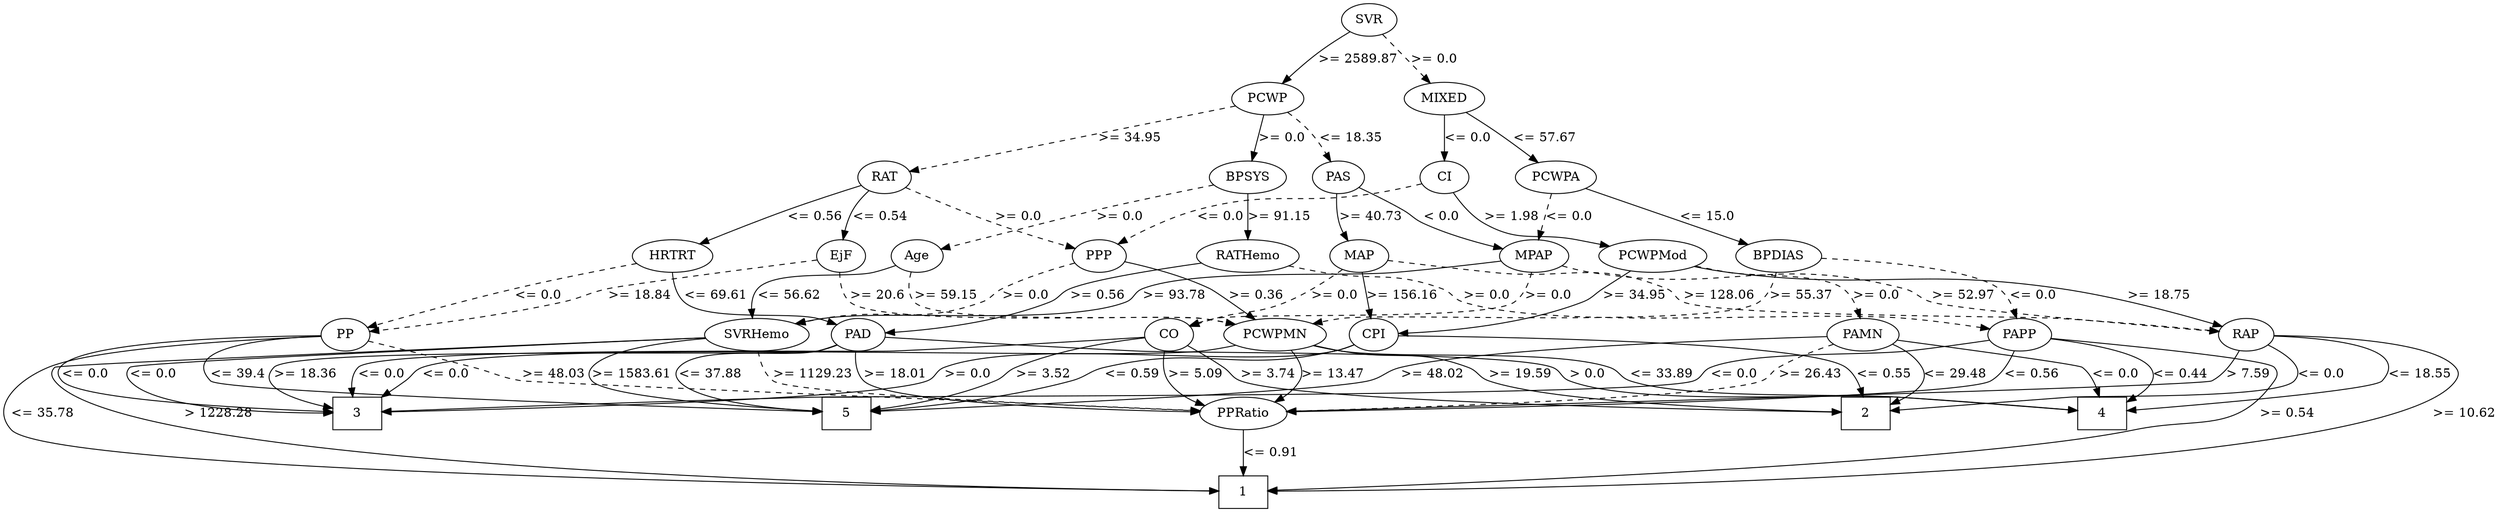 strict digraph G {
	graph [bb="0,0,2218.4,558"];
	node [label="\N"];
	1	[height=0.5,
		pos="1099.4,18",
		shape=box,
		width=0.75];
	2	[height=0.5,
		pos="1656.4,105",
		shape=box,
		width=0.75];
	3	[height=0.5,
		pos="311.44,105",
		shape=box,
		width=0.75];
	4	[height=0.5,
		pos="1867.4,105",
		shape=box,
		width=0.75];
	5	[height=0.5,
		pos="745.44,105",
		shape=box,
		width=0.75];
	RAP	[height=0.5,
		pos="1996.4,192",
		width=0.77778];
	RAP -> 1	[label=">= 10.62",
		lp="2192.4,105",
		op=">=",
		param=10.62,
		pos="e,1126.7,19.638 2024.3,189.96 2071.2,187.55 2162.7,179.84 2182.4,156 2186.7,150.87 2186.2,146.54 2182.4,141 2147.1,88.374 2111.8,\
102.72 2050.4,87 1872.9,41.549 1291,23.849 1137.1,19.898",
		style=solid];
	RAP -> 2	[label="<= 0.0",
		lp="2059.4,148.5",
		op="<=",
		param=0.0,
		pos="e,1683.7,108.73 2016.6,179.38 2032.1,169.05 2049,153.66 2037.4,141 2021.9,124.06 1854.3,125.11 1831.4,123 1784.1,118.63 1729.5,113.28 \
1694.1,109.76",
		style=solid];
	RAP -> 4	[label="<= 18.55",
		lp="2152.4,148.5",
		op="<=",
		param=18.55,
		pos="e,1894.5,108.79 2024.5,189.22 2069.2,185.38 2149,173.82 2120.4,141 2113.4,132.93 1973.1,117.12 1904.5,109.84",
		style=solid];
	PPRatio	[height=0.5,
		pos="1099.4,105",
		width=1.1013];
	RAP -> PPRatio	[label="> 7.59",
		lp="1992.9,148.5",
		op=">",
		param=7.59,
		pos="e,1139,107.38 1988.7,174.35 1982.4,162.76 1972.2,148.16 1958.4,141 1949.4,136.29 1330.7,114.15 1149,107.74",
		style=solid];
	PPRatio -> 1	[label="<= 0.91",
		lp="1121.9,61.5",
		op="<=",
		param=0.91,
		pos="e,1099.4,36.175 1099.4,86.799 1099.4,75.163 1099.4,59.548 1099.4,46.237",
		style=solid];
	PAS	[height=0.5,
		pos="1174.4,366",
		width=0.75];
	MAP	[height=0.5,
		pos="1205.4,279",
		width=0.84854];
	PAS -> MAP	[label=">= 40.73",
		lp="1201.4,322.5",
		op=">=",
		param=40.73,
		pos="e,1189.1,294.48 1172,347.79 1171.2,337.88 1171.5,325.38 1175.4,315 1177.1,310.59 1179.6,306.36 1182.5,302.45",
		style=solid];
	MPAP	[height=0.5,
		pos="1359.4,279",
		width=0.97491];
	PAS -> MPAP	[label="< 0.0",
		lp="1265.4,322.5",
		op="<",
		param=0.0,
		pos="e,1328.5,287.52 1193,352.76 1215.2,338.07 1249.7,315.37 1250.4,315 1272.2,304.6 1297.7,296.21 1318.7,290.25",
		style=solid];
	MAP -> RAP	[label=">= 128.06",
		lp="1521.4,235.5",
		op=">=",
		param=128.06,
		pos="e,1969,196.32 1234.8,273.14 1256.9,269.55 1288.1,264.67 1315.4,261 1385.5,251.6 1408.1,269.93 1473.4,243 1483.4,238.9 1482.4,231.79 \
1492.4,228 1563.7,201.16 1758.6,215.97 1834.4,210 1877.2,206.64 1926.1,201.29 1958.9,197.5",
		style=dashed];
	CPI	[height=0.5,
		pos="1221.4,192",
		width=0.75];
	MAP -> CPI	[label=">= 156.16",
		lp="1242.4,235.5",
		op=">=",
		param=156.16,
		pos="e,1218.3,209.89 1208.7,260.8 1210.9,249.09 1213.8,233.34 1216.4,219.97",
		style=solid];
	CO	[height=0.5,
		pos="1031.4,192",
		width=0.75];
	MAP -> CO	[label=">= 0.0",
		lp="1177.4,235.5",
		op=">=",
		param=0.0,
		pos="e,1052.5,203.71 1188.7,263.64 1174.9,252.49 1154.5,237.4 1134.4,228 1106.5,214.92 1096.4,220.63 1067.4,210 1065.6,209.32 1063.7,\
208.58 1061.8,207.81",
		style=dashed];
	MPAP -> RAP	[label=">= 52.97",
		lp="1740.4,235.5",
		op=">=",
		param=52.97,
		pos="e,1968.8,195.93 1385.1,266.59 1391,264.38 1397.4,262.34 1403.4,261 1524.8,234.3 1562.1,273.91 1682.4,243 1697.7,239.09 1699.3,232.35 \
1714.4,228 1737.4,221.38 1886.8,204.76 1958.4,197.05",
		style=dashed];
	MPAP -> CO	[label=">= 0.0",
		lp="1368.4,235.5",
		op=">=",
		param=0.0,
		pos="e,1051.5,204.09 1356.6,260.71 1353.7,249.46 1348.2,235.51 1337.4,228 1288.2,193.48 1125.6,225.1 1067.4,210 1065.3,209.44 1063.1,\
208.74 1060.9,207.96",
		style=dashed];
	SVRHemo	[height=0.5,
		pos="662.44,192",
		width=1.3902];
	MPAP -> SVRHemo	[label=">= 93.78",
		lp="1036.4,235.5",
		op=">=",
		param=93.78,
		pos="e,698.35,204.67 1326.6,272.47 1303.9,268.79 1272.9,264.09 1245.4,261 1193.4,255.13 1059.2,262.06 1010.4,243 1000.4,239.09 1001.5,\
231.86 991.44,228 935.32,206.4 780.67,220.38 721.44,210 717.07,209.23 712.56,208.27 708.07,207.19",
		style=solid];
	PAD	[height=0.5,
		pos="759.44,192",
		width=0.79437];
	PAD -> 3	[label=">= 18.36",
		lp="263.44,148.5",
		op=">=",
		param=18.36,
		pos="e,284.31,113.17 738.24,179.8 732.89,177.46 727.07,175.31 721.44,174 695.23,167.89 256.11,175.38 237.44,156 221.51,139.47 248.77,\
125.33 274.58,116.35",
		style=solid];
	PAD -> 4	[label="> 0.0",
		lp="1404.4,148.5",
		op=">",
		param=0.0,
		pos="e,1840.2,108.97 787.76,188.74 832.05,185.26 920.4,178.5 995.44,174 1037.1,171.5 1331.4,170.62 1370.4,156 1380.5,152.23 1379.4,144.83 \
1389.4,141 1452.5,117 1625.2,128.26 1692.4,123 1739.9,119.29 1794.4,113.79 1829.8,110.06",
		style=solid];
	PAD -> 5	[label="<= 37.88",
		lp="623.44,148.5",
		op="<=",
		param=37.88,
		pos="e,718.34,106.35 737.72,180.05 732.49,177.76 726.85,175.57 721.44,174 694.7,166.24 615.66,177.06 597.44,156 564.99,118.51 654.36,\
109.06 708.11,106.73",
		style=solid];
	PAD -> PPRatio	[label=">= 18.01",
		lp="786.44,148.5",
		op=">=",
		param=18.01,
		pos="e,1059.8,107.2 754.62,174.07 752.66,163.26 752.44,149.69 760.44,141 779.64,120.14 960.1,110.9 1049.6,107.57",
		style=solid];
	PAMN	[height=0.5,
		pos="1651.4,192",
		width=1.0139];
	PAMN -> 2	[label="<= 29.48",
		lp="1730.4,148.5",
		op="<=",
		param=29.48,
		pos="e,1683.5,120.13 1678,179.41 1687.5,173.8 1697.1,166.07 1702.4,156 1708.2,145.02 1701.5,134.62 1691.5,126.18",
		style=solid];
	PAMN -> 4	[label="<= 0.0",
		lp="1875.4,148.5",
		op="<=",
		param=0.0,
		pos="e,1864.1,123.4 1685.4,185.28 1740.2,176.01 1842.3,158.48 1845.4,156 1852.7,150.26 1857.6,141.62 1861,133.12",
		style=solid];
	PAMN -> 5	[label=">= 48.02",
		lp="1265.4,148.5",
		op=">=",
		param=48.02,
		pos="e,772.74,107.58 1614.7,191.65 1542,192.13 1374.9,189.11 1239.4,156 1222.6,151.88 1220.3,145.04 1203.4,141 1163,131.31 884.96,114.2 \
782.9,108.18",
		style=solid];
	PAMN -> PPRatio	[label=">= 26.43",
		lp="1604.4,148.5",
		op=">=",
		param=26.43,
		pos="e,1139.2,106.07 1624.3,179.73 1610.2,173.45 1593,165.07 1578.4,156 1569.3,150.31 1569.5,144.91 1559.4,141 1485.9,112.28 1252.6,107.04 \
1149.4,106.15",
		style=dashed];
	PCWP	[height=0.5,
		pos="1135.4,453",
		width=0.97491];
	PCWP -> PAS	[label="<= 18.35",
		lp="1182.4,409.5",
		op="<=",
		param=18.35,
		pos="e,1166.9,383.47 1143.1,435.21 1148.7,423.14 1156.3,406.64 1162.6,392.89",
		style=dashed];
	BPSYS	[height=0.5,
		pos="1084.4,366",
		width=1.0471];
	PCWP -> BPSYS	[label=">= 0.0",
		lp="1129.4,409.5",
		op=">=",
		param=0.0,
		pos="e,1092.5,383.99 1123.2,435.94 1119,430.1 1114.3,423.37 1110.4,417 1105.8,409.41 1101.2,400.9 1097.1,393.08",
		style=solid];
	RAT	[height=0.5,
		pos="795.44,366",
		width=0.76389];
	PCWP -> RAT	[label=">= 34.95",
		lp="1011.4,409.5",
		op=">=",
		param=34.95,
		pos="e,820.73,373.32 1104.7,444.31 1041.5,428.52 897.61,392.54 830.77,375.83",
		style=dashed];
	RATHemo	[height=0.5,
		pos="1084.4,279",
		width=1.375];
	BPSYS -> RATHemo	[label=">= 91.15",
		lp="1110.4,322.5",
		op=">=",
		param=91.15,
		pos="e,1084.4,297.18 1084.4,347.8 1084.4,336.16 1084.4,320.55 1084.4,307.24",
		style=solid];
	Age	[height=0.5,
		pos="811.44,279",
		width=0.75];
	BPSYS -> Age	[label=">= 0.0",
		lp="944.44,322.5",
		op=">=",
		param=0.0,
		pos="e,834.67,288.44 1048.5,360.15 1015.7,355.01 966.28,345.46 925.44,330 912.6,325.14 910.83,320.91 898.44,315 880.91,306.65 860.84,\
298.48 844.39,292.14",
		style=dashed];
	PPP	[height=0.5,
		pos="968.44,279",
		width=0.75];
	RAT -> PPP	[label=">= 0.0",
		lp="879.44,322.5",
		op=">=",
		param=0.0,
		pos="e,943.02,285.62 810.68,350.83 823.24,339.79 841.92,324.75 860.44,315 883.47,302.87 911.49,293.94 933.21,288.14",
		style=dashed];
	HRTRT	[height=0.5,
		pos="591.44,279",
		width=1.1013];
	RAT -> HRTRT	[label="<= 0.56",
		lp="731.94,322.5",
		op="<=",
		param=0.56,
		pos="e,619.52,292.03 772.41,355.73 755.07,348.73 730.73,338.84 709.44,330 682.47,318.8 652.14,305.94 628.98,296.07",
		style=solid];
	EjF	[height=0.5,
		pos="739.44,279",
		width=0.75];
	RAT -> EjF	[label="<= 0.54",
		lp="789.94,322.5",
		op="<=",
		param=0.54,
		pos="e,747.62,296.16 782.33,349.74 777.43,343.75 771.96,336.71 767.44,330 762.17,322.17 756.96,313.28 752.49,305.18",
		style=solid];
	PCWPMod	[height=0.5,
		pos="1464.4,279",
		width=1.4444];
	PCWPMod -> RAP	[label=">= 18.75",
		lp="1912.4,235.5",
		op=">=",
		param=18.75,
		pos="e,1972.6,201.76 1501.6,266.3 1509.4,264.22 1517.6,262.31 1525.4,261 1656.7,239.01 1693.3,265.72 1824.4,243 1873.7,234.47 1928.8,\
216.96 1963.1,205.1",
		style=solid];
	PCWPMod -> PAMN	[label=">= 0.0",
		lp="1659.4,235.5",
		op=">=",
		param=0.0,
		pos="e,1648.3,209.94 1502.7,266.71 1510.2,264.67 1518,262.67 1525.4,261 1571.2,250.69 1592.5,271.9 1629.4,243 1636.9,237.14 1641.9,228.2 \
1645.2,219.49",
		style=dashed];
	PCWPMod -> CPI	[label=">= 34.95",
		lp="1445.4,235.5",
		op=">=",
		param=34.95,
		pos="e,1248.4,194.55 1445.5,262.16 1429.8,249.26 1408.4,232.47 1398.4,228 1352.9,207.57 1295.5,199.02 1258.7,195.47",
		style=solid];
	CPI -> 2	[label="<= 0.55",
		lp="1668.9,148.5",
		op="<=",
		param=0.55,
		pos="e,1653.5,123.23 1248.6,190.29 1335.6,187.8 1603.1,178.38 1634.4,156 1642.2,150.47 1647.2,141.6 1650.5,132.86",
		style=solid];
	CPI -> 3	[label=">= 0.0",
		lp="850.44,148.5",
		op=">=",
		param=0.0,
		pos="e,338.68,106.96 1201.4,179.85 1196.3,177.51 1190.8,175.35 1185.4,174 1109,154.82 905.17,183.71 831.44,156 821.37,152.21 822.47,144.88 \
812.44,141 769.6,124.43 457.8,111.42 348.87,107.34",
		style=solid];
	CPI -> 5	[label="<= 0.59",
		lp="1000.9,148.5",
		op="<=",
		param=0.59,
		pos="e,772.47,109.02 1201,179.81 1196,177.53 1190.6,175.41 1185.4,174 1096.3,149.91 1068.2,177.59 978.44,156 961.19,151.85 958.49,145.92 \
941.44,141 887.17,125.34 822.33,115.41 782.52,110.28",
		style=solid];
	PCWPA	[height=0.5,
		pos="1370.4,366",
		width=1.1555];
	PCWPA -> MPAP	[label="<= 0.0",
		lp="1384.4,322.5",
		op="<=",
		param=0.0,
		pos="e,1361.7,297.18 1368.2,347.8 1366.7,336.16 1364.7,320.55 1363,307.24",
		style=dashed];
	BPDIAS	[height=0.5,
		pos="1576.4,279",
		width=1.1735];
	PCWPA -> BPDIAS	[label="<= 15.0",
		lp="1507.9,322.5",
		op="<=",
		param=15.0,
		pos="e,1547.2,292.07 1399.5,353 1435.7,338.08 1497.6,312.55 1537.7,295.98",
		style=solid];
	PCWPMN	[height=0.5,
		pos="1126.4,192",
		width=1.3902];
	BPDIAS -> PCWPMN	[label=">= 55.37",
		lp="1592.4,235.5",
		op=">=",
		param=55.37,
		pos="e,1162,204.69 1573.6,260.65 1570.8,249.37 1565.2,235.42 1554.4,228 1520.6,204.74 1225.9,216.73 1185.4,210 1181,209.26 1176.4,208.31 \
1171.9,207.22",
		style=dashed];
	PAPP	[height=0.5,
		pos="1793.4,192",
		width=0.88889];
	BPDIAS -> PAPP	[label="<= 0.0",
		lp="1801.4,235.5",
		op="<=",
		param=0.0,
		pos="e,1789.9,209.93 1617.9,274.99 1667.6,270.63 1747.2,261.02 1770.4,243 1778,237.13 1783.2,228.19 1786.7,219.48",
		style=dashed];
	PCWPMN -> 2	[label=">= 19.59",
		lp="1344.4,148.5",
		op=">=",
		param=19.59,
		pos="e,1629.3,107.16 1163.1,179.71 1170.4,177.65 1178.2,175.64 1185.4,174 1233.8,163.12 1249.3,173.92 1295.4,156 1306.8,151.59 1306.9,\
145.08 1318.4,141 1373.1,121.62 1543.4,111.35 1619.3,107.64",
		style=solid];
	PCWPMN -> 3	[label="<= 0.0",
		lp="393.44,148.5",
		op="<=",
		param=0.0,
		pos="e,330.13,123.04 1090.9,179.18 1083.2,177.08 1075.1,175.19 1067.4,174 991.31,162.24 446.84,182.3 374.44,156 366.26,153.03 351.13,\
141.12 337.74,129.66",
		style=solid];
	PCWPMN -> 4	[label="<= 33.89",
		lp="1472.4,148.5",
		op="<=",
		param=33.89,
		pos="e,1840.2,108.85 1162.4,179.38 1169.9,177.3 1177.9,175.36 1185.4,174 1289.8,155.22 1323,190.04 1423.4,156 1435,152.08 1434.9,144.9 \
1446.4,141 1498.4,123.47 1637.8,127.65 1692.4,123 1739.8,118.96 1794.4,113.54 1829.8,109.91",
		style=solid];
	PCWPMN -> PPRatio	[label=">= 13.47",
		lp="1173.4,148.5",
		op=">=",
		param=13.47,
		pos="e,1124.9,119.13 1139.6,174.45 1145.8,164.54 1150.8,151.82 1145.4,141 1142.5,135.1 1138.1,129.92 1133.1,125.49",
		style=solid];
	CO -> 2	[label=">= 3.74",
		lp="1118.9,148.5",
		op=">=",
		param=3.74,
		pos="e,1629.3,105.57 1049,177.78 1057.6,171.26 1068.1,163.25 1077.4,156 1085.9,149.41 1086.4,144.84 1096.4,141 1192.3,104.33 1509.8,104.31 \
1619.1,105.46",
		style=solid];
	CO -> 3	[label="<= 0.0",
		lp="331.44,148.5",
		op="<=",
		param=0.0,
		pos="e,306.43,123.11 1004.8,188.76 961.38,185.17 872.68,178.13 797.44,174 770.52,172.52 331.34,175.23 312.44,156 306.62,150.08 305.01,\
141.61 305.27,133.31",
		style=solid];
	CO -> 5	[label=">= 3.52",
		lp="918.94,148.5",
		op=">=",
		param=3.52,
		pos="e,772.5,110.85 1005.5,186.86 977.68,181.83 932.65,171.99 896.44,156 885.27,151.07 884.57,146 873.44,141 844.04,127.78 808.53,118.56 \
782.39,112.91",
		style=solid];
	CO -> PPRatio	[label=">= 5.09",
		lp="1054.9,148.5",
		op=">=",
		param=5.09,
		pos="e,1066.3,115.19 1027.7,174.03 1026.3,163.73 1026.4,150.74 1032.4,141 1038.2,131.7 1047.3,124.75 1057,119.6",
		style=solid];
	CI	[height=0.5,
		pos="1250.4,366",
		width=0.75];
	CI -> PCWPMod	[label=">= 1.98",
		lp="1336.9,322.5",
		op=">=",
		param=1.98,
		pos="e,1425.8,291.21 1264.9,350.47 1277.1,339.07 1295.5,323.73 1314.4,315 1351.1,298.13 1364.2,306.42 1403.4,297 1407.5,296.02 1411.8,\
294.95 1416,293.84",
		style=solid];
	CI -> PPP	[label="<= 0.0",
		lp="1061.4,322.5",
		op="<=",
		param=0.0,
		pos="e,983.92,293.81 1229.3,354.63 1223.3,352.09 1216.7,349.63 1210.4,348 1137.8,329.11 1113,355.78 1042.4,330 1024,323.25 1005.7,310.94 \
991.88,300.22",
		style=dashed];
	PPP -> PCWPMN	[label=">= 0.36",
		lp="1109.9,235.5",
		op=">=",
		param=0.36,
		pos="e,1110.3,209.16 992.33,270.53 1017,262.64 1053.6,250.35 1066.4,243 1079.4,235.61 1092.3,225.34 1102.8,216.03",
		style=solid];
	PPP -> SVRHemo	[label=">= 0.0",
		lp="904.44,235.5",
		op=">=",
		param=0.0,
		pos="e,698.73,204.4 945.39,269.56 928.44,263.05 905.05,253.42 885.44,243 874.66,237.27 873.89,232.21 862.44,228 803.15,206.19 783.31,\
222.78 721.44,210 717.27,209.14 712.96,208.13 708.67,207.05",
		style=dashed];
	SVRHemo -> 1	[label="> 1228.28",
		lp="231.94,105",
		op=">",
		param=1228.28,
		pos="e,1072.4,19.824 613.33,188.46 466.84,180.85 42.896,158.6 40.438,156 35.858,151.16 36.467,146.35 40.438,141 102.79,56.922 882.05,\
26.168 1062.4,20.154",
		style=solid];
	SVRHemo -> 3	[label="<= 0.0",
		lp="127.44,148.5",
		op="<=",
		param=0.0,
		pos="e,284.26,106.53 613.23,188.33 478.39,180.96 112.74,160.58 108.44,156 103.87,151.14 104.14,146.1 108.44,141 129.18,116.37 221.2,109.07 \
273.95,106.91",
		style=solid];
	SVRHemo -> 5	[label=">= 1583.61",
		lp="554.94,148.5",
		op=">=",
		param=1583.61,
		pos="e,718.13,106.06 612.83,188.91 562.13,184.98 494.51,173.66 522.44,141 545.88,113.59 650.87,107.5 708.04,106.25",
		style=solid];
	SVRHemo -> PPRatio	[label=">= 1129.23",
		lp="717.94,148.5",
		op=">=",
		param=1129.23,
		pos="e,1060.3,108.24 665.71,173.75 668.8,162.51 674.65,148.58 685.44,141 700.17,130.66 943.61,115.17 1050.2,108.84",
		style=dashed];
	MIXED	[height=0.5,
		pos="1250.4,453",
		width=1.125];
	MIXED -> PCWPA	[label="<= 57.67",
		lp="1343.4,409.5",
		op="<=",
		param=57.67,
		pos="e,1349.7,381.71 1271.1,437.39 1290.5,423.64 1319.7,402.93 1341.5,387.53",
		style=solid];
	MIXED -> CI	[label="<= 0.0",
		lp="1269.4,409.5",
		op="<=",
		param=0.0,
		pos="e,1250.4,384.18 1250.4,434.8 1250.4,423.16 1250.4,407.55 1250.4,394.24",
		style=solid];
	RATHemo -> PAD	[label=">= 0.56",
		lp="968.94,235.5",
		op=">=",
		param=0.56,
		pos="e,787.65,195.83 1042.8,269.02 1008.8,261.39 963.59,250.52 946.44,243 935.26,238.1 934.71,232.69 923.44,228 882.27,210.88 831.66,\
201.72 797.64,197.12",
		style=solid];
	RATHemo -> PAPP	[label=">= 0.0",
		lp="1314.4,235.5",
		op=">=",
		param=0.0,
		pos="e,1763.7,199.29 1126,268.91 1138.6,266.24 1152.6,263.4 1165.4,261 1214.1,251.91 1229.9,262.42 1275.4,243 1285.7,238.64 1285,231.75 \
1295.4,228 1379.6,197.83 1608.6,219.82 1697.4,210 1716,207.95 1736.3,204.52 1753.5,201.27",
		style=dashed];
	Age -> PCWPMN	[label=">= 59.15",
		lp="832.44,235.5",
		op=">=",
		param=59.15,
		pos="e,1090.5,204.65 803.99,261.53 800.32,250.64 798.22,236.8 806.44,228 826.27,206.75 1038.8,215.05 1067.4,210 1071.8,209.23 1076.3,\
208.26 1080.8,207.18",
		style=dashed];
	Age -> SVRHemo	[label="<= 56.62",
		lp="693.44,235.5",
		op="<=",
		param=56.62,
		pos="e,659.32,210.43 790.89,267.11 785.94,264.82 780.58,262.61 775.44,261 728.99,246.47 700.7,278.52 667.44,243 661.82,237 659.66,228.64 \
659.17,220.48",
		style=solid];
	PAPP -> 1	[label=">= 0.54",
		lp="2023.9,105",
		op=">=",
		param=0.54,
		pos="e,1126.5,19.967 1824.9,188.28 1883.2,182.94 2003.2,170.31 2015.4,156 2019.8,150.93 2019,146.65 2015.4,141 1986,94.202 1956.7,101.57 \
1903.4,87 1755.8,46.639 1274.2,25.63 1136.5,20.348",
		style=solid];
	PAPP -> 3	[label="<= 0.0",
		lp="1536.4,148.5",
		op="<=",
		param=0.0,
		pos="e,338.46,107.34 1763.7,185.13 1744.8,181.55 1719.7,177.08 1697.4,174 1617.8,162.98 1592,186.12 1517.4,156 1507.5,151.97 1508.6,144.64 \
1498.4,141 1457.2,126.15 753.26,124.44 709.44,123 576.63,118.65 418.98,111.25 348.59,107.83",
		style=solid];
	PAPP -> 4	[label="<= 0.44",
		lp="1931.9,148.5",
		op="<=",
		param=0.44,
		pos="e,1894,123.18 1825.6,190.76 1852,188.65 1888,180.96 1906.4,156 1912.7,147.52 1908.8,138.39 1901.5,130.29",
		style=solid];
	PAPP -> PPRatio	[label="<= 0.56",
		lp="1797.9,148.5",
		op="<=",
		param=0.56,
		pos="e,1138.9,107.11 1787,173.96 1781.8,162.51 1773.1,148.24 1760.4,141 1734,125.87 1298.4,111.81 1149.1,107.41",
		style=solid];
	HRTRT -> PAD	[label="<= 69.61",
		lp="630.44,235.5",
		op="<=",
		param=69.61,
		pos="e,737.71,203.92 591.36,260.73 592.28,249.78 595.39,236.18 604.44,228 643.48,192.74 670.97,224.88 721.44,210 723.72,209.33 726.04,\
208.55 728.36,207.7",
		style=solid];
	PP	[height=0.5,
		pos="301.44,192",
		width=0.75];
	HRTRT -> PP	[label="<= 0.0",
		lp="471.44,235.5",
		op="<=",
		param=0.0,
		pos="e,324.81,201.33 556.98,270.06 528.73,263.38 487.8,253.29 452.44,243 411.46,231.07 364.94,215.33 334.49,204.72",
		style=dashed];
	PP -> 1	[label="<= 35.78",
		lp="36.438,105",
		op="<=",
		param=35.78,
		pos="e,1072.4,19.63 274.33,190.21 214.56,188.02 73.539,180.37 33.438,156 5.8119,139.21 -11.204,111.01 10.438,87 46.439,47.057 875.51,\
24.469 1062.3,19.877",
		style=solid];
	PP -> 3	[label="<= 0.0",
		lp="66.438,148.5",
		op="<=",
		param=0.0,
		pos="e,284.36,105.31 274.05,191.53 214.57,192.03 76.614,189.47 47.438,156 43.057,150.97 43.044,146.01 47.438,141 76.444,107.89 208.34,\
104.67 274.03,105.2",
		style=solid];
	PP -> 5	[label="<= 39.4",
		lp="191.94,148.5",
		op="<=",
		param=39.4,
		pos="e,718.16,107.15 274.4,189.59 227.1,186.2 137.28,175.17 169.44,141 178.69,131.16 581.32,113.05 707.82,107.6",
		style=solid];
	PP -> PPRatio	[label=">= 48.03",
		lp="486.44,148.5",
		op=">=",
		param=48.03,
		pos="e,1060,108.1 325.3,183.41 368.83,169.58 457.01,141.62 460.44,141 467.68,139.68 900.8,116.56 1049.8,108.64",
		style=dashed];
	SVR	[height=0.5,
		pos="1182.4,540",
		width=0.77778];
	SVR -> PCWP	[label=">= 2589.87",
		lp="1172.9,496.5",
		op=">=",
		param=2589.87,
		pos="e,1134,471.13 1162.3,527.15 1154.1,521.26 1145.4,513.39 1140.4,504 1136.8,497.11 1135.1,488.94 1134.4,481.22",
		style=solid];
	SVR -> MIXED	[label=">= 0.0",
		lp="1239.4,496.5",
		op=">=",
		param=0.0,
		pos="e,1237.3,470.36 1194.9,523.41 1205,510.83 1219.3,492.91 1230.9,478.42",
		style=dashed];
	EjF -> PCWPMN	[label=">= 20.6",
		lp="774.94,235.5",
		op=">=",
		param=20.6,
		pos="e,1090.5,204.72 739.08,260.93 739.84,249.76 742.87,235.85 752.44,228 779.55,205.77 1032.9,215.89 1067.4,210 1071.8,209.25 1076.3,\
208.3 1080.8,207.23",
		style=dashed];
	EjF -> PP	[label=">= 18.84",
		lp="565.44,235.5",
		op=">=",
		param=18.84,
		pos="e,327.62,196.88 713.41,273.53 661.19,264.56 547.86,245.02 539.44,243 517.29,237.69 512.56,233.42 490.44,228 437.85,215.13 376,204.51 \
337.76,198.46",
		style=dashed];
}
